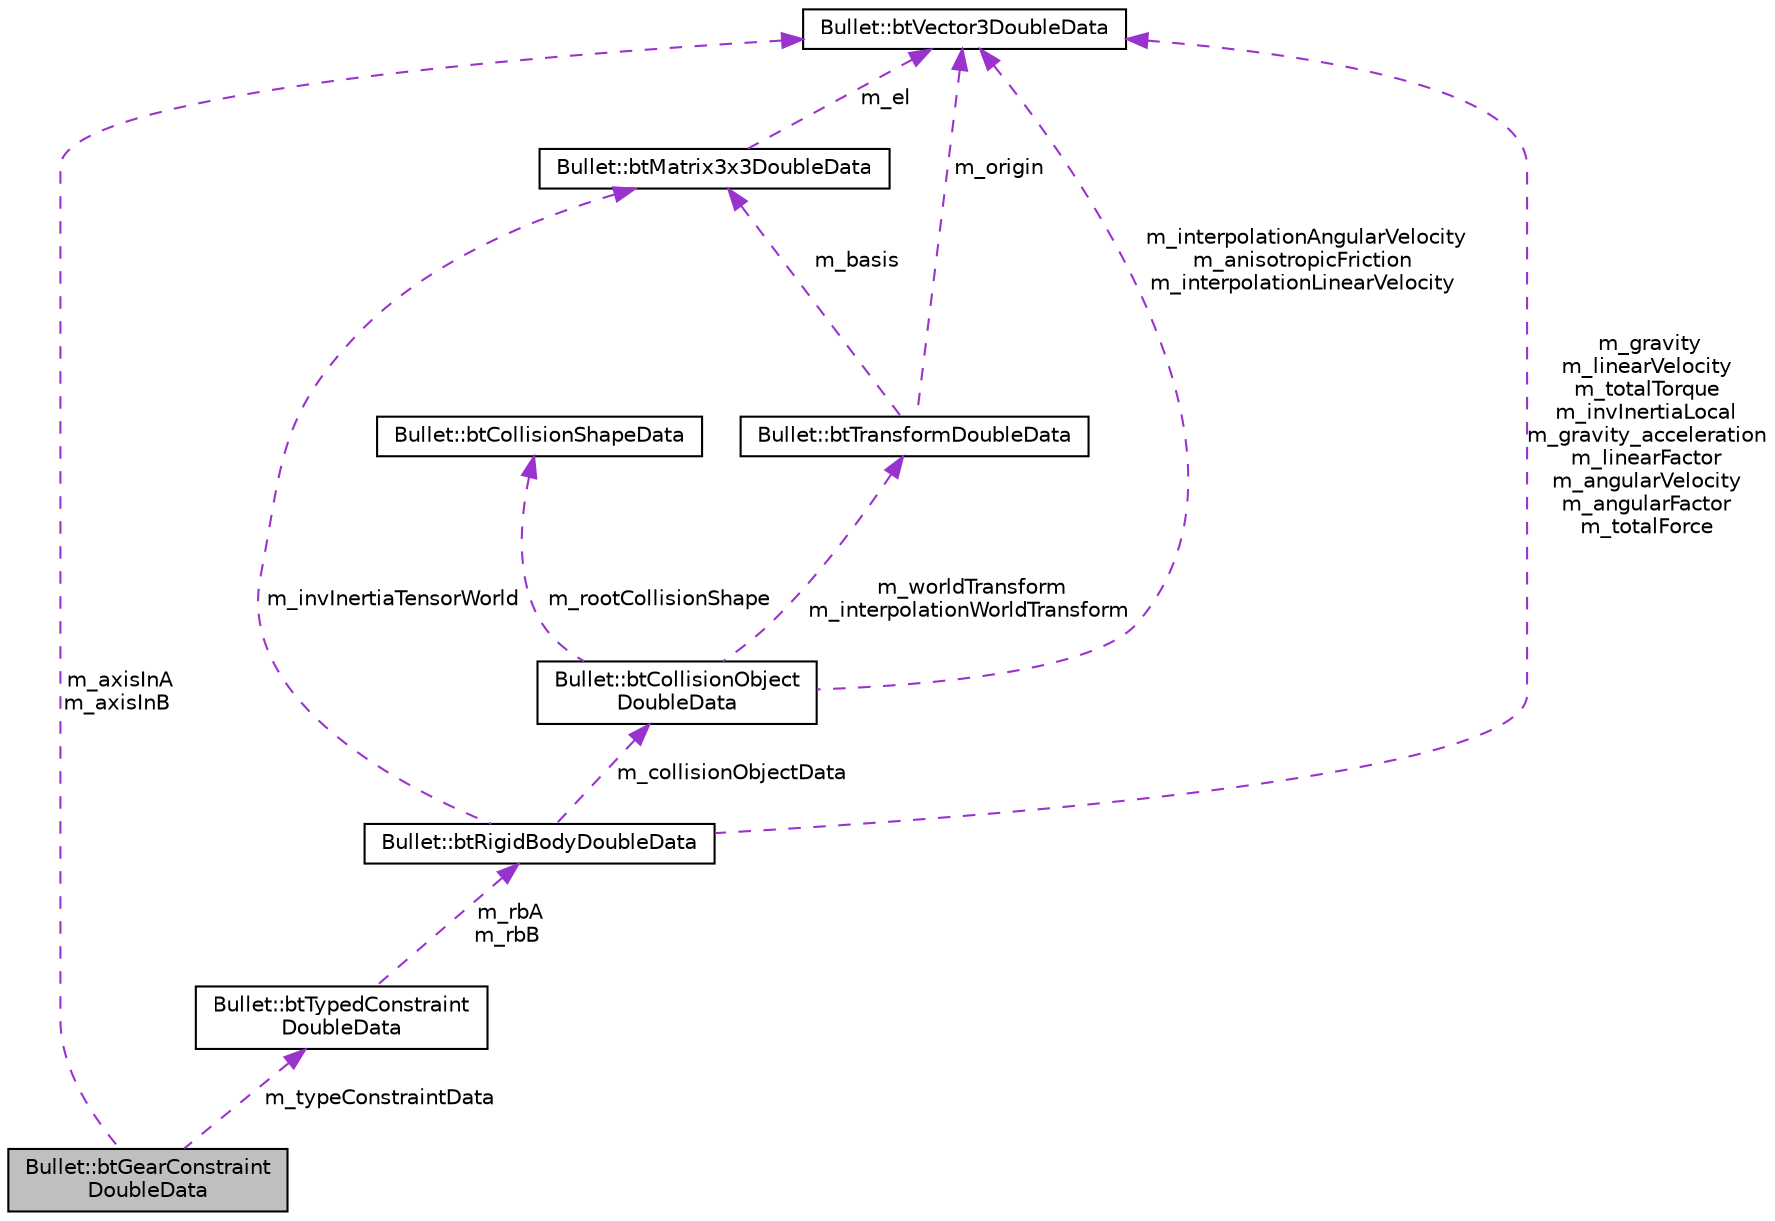 digraph "Bullet::btGearConstraintDoubleData"
{
  edge [fontname="Helvetica",fontsize="10",labelfontname="Helvetica",labelfontsize="10"];
  node [fontname="Helvetica",fontsize="10",shape=record];
  Node1 [label="Bullet::btGearConstraint\lDoubleData",height=0.2,width=0.4,color="black", fillcolor="grey75", style="filled", fontcolor="black"];
  Node2 -> Node1 [dir="back",color="darkorchid3",fontsize="10",style="dashed",label=" m_typeConstraintData" ,fontname="Helvetica"];
  Node2 [label="Bullet::btTypedConstraint\lDoubleData",height=0.2,width=0.4,color="black", fillcolor="white", style="filled",URL="$class_bullet_1_1bt_typed_constraint_double_data.html"];
  Node3 -> Node2 [dir="back",color="darkorchid3",fontsize="10",style="dashed",label=" m_rbA\nm_rbB" ,fontname="Helvetica"];
  Node3 [label="Bullet::btRigidBodyDoubleData",height=0.2,width=0.4,color="black", fillcolor="white", style="filled",URL="$class_bullet_1_1bt_rigid_body_double_data.html"];
  Node4 -> Node3 [dir="back",color="darkorchid3",fontsize="10",style="dashed",label=" m_invInertiaTensorWorld" ,fontname="Helvetica"];
  Node4 [label="Bullet::btMatrix3x3DoubleData",height=0.2,width=0.4,color="black", fillcolor="white", style="filled",URL="$class_bullet_1_1bt_matrix3x3_double_data.html"];
  Node5 -> Node4 [dir="back",color="darkorchid3",fontsize="10",style="dashed",label=" m_el" ,fontname="Helvetica"];
  Node5 [label="Bullet::btVector3DoubleData",height=0.2,width=0.4,color="black", fillcolor="white", style="filled",URL="$class_bullet_1_1bt_vector3_double_data.html"];
  Node6 -> Node3 [dir="back",color="darkorchid3",fontsize="10",style="dashed",label=" m_collisionObjectData" ,fontname="Helvetica"];
  Node6 [label="Bullet::btCollisionObject\lDoubleData",height=0.2,width=0.4,color="black", fillcolor="white", style="filled",URL="$class_bullet_1_1bt_collision_object_double_data.html"];
  Node7 -> Node6 [dir="back",color="darkorchid3",fontsize="10",style="dashed",label=" m_worldTransform\nm_interpolationWorldTransform" ,fontname="Helvetica"];
  Node7 [label="Bullet::btTransformDoubleData",height=0.2,width=0.4,color="black", fillcolor="white", style="filled",URL="$class_bullet_1_1bt_transform_double_data.html"];
  Node4 -> Node7 [dir="back",color="darkorchid3",fontsize="10",style="dashed",label=" m_basis" ,fontname="Helvetica"];
  Node5 -> Node7 [dir="back",color="darkorchid3",fontsize="10",style="dashed",label=" m_origin" ,fontname="Helvetica"];
  Node8 -> Node6 [dir="back",color="darkorchid3",fontsize="10",style="dashed",label=" m_rootCollisionShape" ,fontname="Helvetica"];
  Node8 [label="Bullet::btCollisionShapeData",height=0.2,width=0.4,color="black", fillcolor="white", style="filled",URL="$class_bullet_1_1bt_collision_shape_data.html"];
  Node5 -> Node6 [dir="back",color="darkorchid3",fontsize="10",style="dashed",label=" m_interpolationAngularVelocity\nm_anisotropicFriction\nm_interpolationLinearVelocity" ,fontname="Helvetica"];
  Node5 -> Node3 [dir="back",color="darkorchid3",fontsize="10",style="dashed",label=" m_gravity\nm_linearVelocity\nm_totalTorque\nm_invInertiaLocal\nm_gravity_acceleration\nm_linearFactor\nm_angularVelocity\nm_angularFactor\nm_totalForce" ,fontname="Helvetica"];
  Node5 -> Node1 [dir="back",color="darkorchid3",fontsize="10",style="dashed",label=" m_axisInA\nm_axisInB" ,fontname="Helvetica"];
}
